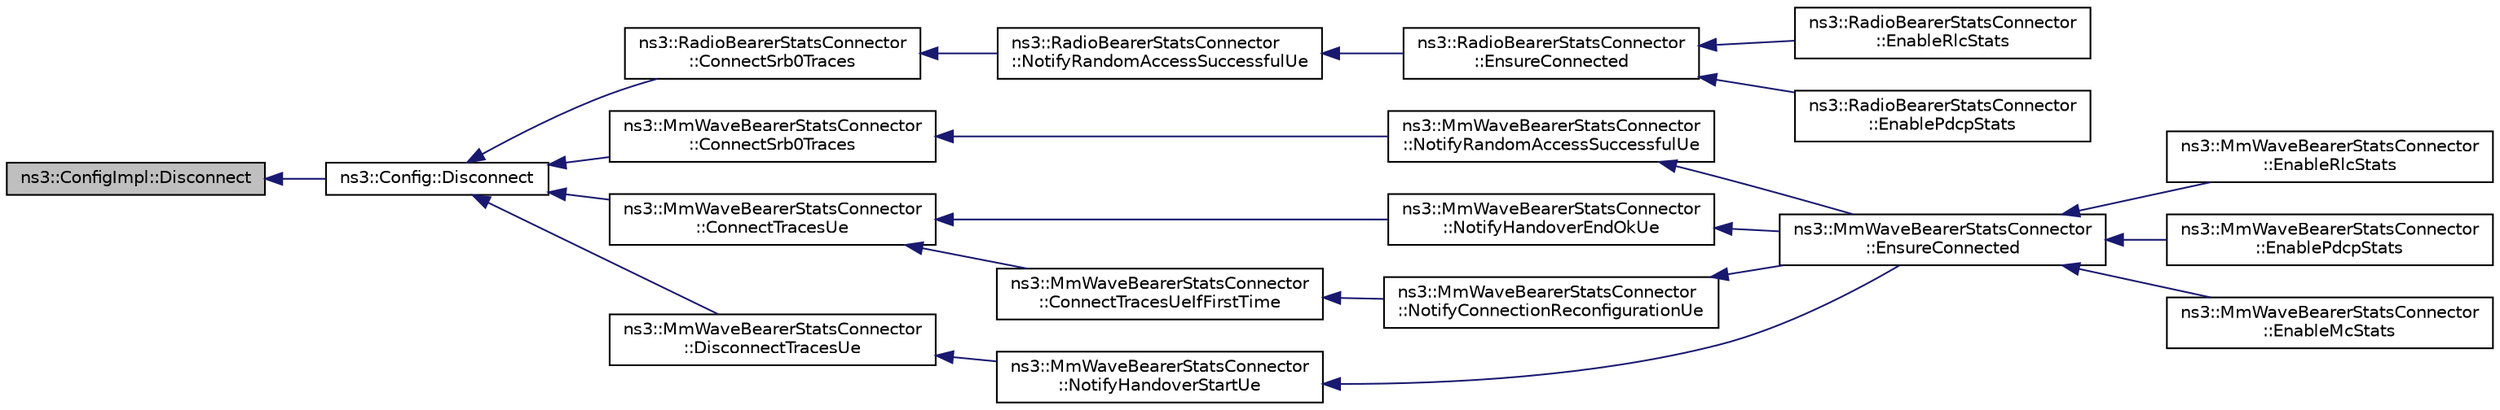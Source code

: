 digraph "ns3::ConfigImpl::Disconnect"
{
  edge [fontname="Helvetica",fontsize="10",labelfontname="Helvetica",labelfontsize="10"];
  node [fontname="Helvetica",fontsize="10",shape=record];
  rankdir="LR";
  Node1 [label="ns3::ConfigImpl::Disconnect",height=0.2,width=0.4,color="black", fillcolor="grey75", style="filled", fontcolor="black"];
  Node1 -> Node2 [dir="back",color="midnightblue",fontsize="10",style="solid"];
  Node2 [label="ns3::Config::Disconnect",height=0.2,width=0.4,color="black", fillcolor="white", style="filled",URL="$d1/d44/group__config.html#ga33e975bd2ed84e3353b2a3356d90fc1d"];
  Node2 -> Node3 [dir="back",color="midnightblue",fontsize="10",style="solid"];
  Node3 [label="ns3::RadioBearerStatsConnector\l::ConnectSrb0Traces",height=0.2,width=0.4,color="black", fillcolor="white", style="filled",URL="$d7/d1f/classns3_1_1RadioBearerStatsConnector.html#a717b470bb9a095dfb9d44c34c1b09e15"];
  Node3 -> Node4 [dir="back",color="midnightblue",fontsize="10",style="solid"];
  Node4 [label="ns3::RadioBearerStatsConnector\l::NotifyRandomAccessSuccessfulUe",height=0.2,width=0.4,color="black", fillcolor="white", style="filled",URL="$d7/d1f/classns3_1_1RadioBearerStatsConnector.html#a2bd1e59ad20e4959925ee606ac324a42"];
  Node4 -> Node5 [dir="back",color="midnightblue",fontsize="10",style="solid"];
  Node5 [label="ns3::RadioBearerStatsConnector\l::EnsureConnected",height=0.2,width=0.4,color="black", fillcolor="white", style="filled",URL="$d7/d1f/classns3_1_1RadioBearerStatsConnector.html#aba249ded64e78b11c7d2d54354118154"];
  Node5 -> Node6 [dir="back",color="midnightblue",fontsize="10",style="solid"];
  Node6 [label="ns3::RadioBearerStatsConnector\l::EnableRlcStats",height=0.2,width=0.4,color="black", fillcolor="white", style="filled",URL="$d7/d1f/classns3_1_1RadioBearerStatsConnector.html#a75ac2448eff569ea1b65671365191e2e"];
  Node5 -> Node7 [dir="back",color="midnightblue",fontsize="10",style="solid"];
  Node7 [label="ns3::RadioBearerStatsConnector\l::EnablePdcpStats",height=0.2,width=0.4,color="black", fillcolor="white", style="filled",URL="$d7/d1f/classns3_1_1RadioBearerStatsConnector.html#a28d09ec1f97c680dfe67ab91150fdfa4"];
  Node2 -> Node8 [dir="back",color="midnightblue",fontsize="10",style="solid"];
  Node8 [label="ns3::MmWaveBearerStatsConnector\l::ConnectSrb0Traces",height=0.2,width=0.4,color="black", fillcolor="white", style="filled",URL="$d7/d9f/classns3_1_1MmWaveBearerStatsConnector.html#a67ba4f3742257431e011553f70426f29"];
  Node8 -> Node9 [dir="back",color="midnightblue",fontsize="10",style="solid"];
  Node9 [label="ns3::MmWaveBearerStatsConnector\l::NotifyRandomAccessSuccessfulUe",height=0.2,width=0.4,color="black", fillcolor="white", style="filled",URL="$d7/d9f/classns3_1_1MmWaveBearerStatsConnector.html#af8b77855f80cb2735024e101e705d67f"];
  Node9 -> Node10 [dir="back",color="midnightblue",fontsize="10",style="solid"];
  Node10 [label="ns3::MmWaveBearerStatsConnector\l::EnsureConnected",height=0.2,width=0.4,color="black", fillcolor="white", style="filled",URL="$d7/d9f/classns3_1_1MmWaveBearerStatsConnector.html#ad020f15189eea1cb6a84555c452d21fd"];
  Node10 -> Node11 [dir="back",color="midnightblue",fontsize="10",style="solid"];
  Node11 [label="ns3::MmWaveBearerStatsConnector\l::EnableRlcStats",height=0.2,width=0.4,color="black", fillcolor="white", style="filled",URL="$d7/d9f/classns3_1_1MmWaveBearerStatsConnector.html#a2f5728fc0218f779fe5802e931fb97f3"];
  Node10 -> Node12 [dir="back",color="midnightblue",fontsize="10",style="solid"];
  Node12 [label="ns3::MmWaveBearerStatsConnector\l::EnablePdcpStats",height=0.2,width=0.4,color="black", fillcolor="white", style="filled",URL="$d7/d9f/classns3_1_1MmWaveBearerStatsConnector.html#a3ec51213db090a61e74609a2bc2653f1"];
  Node10 -> Node13 [dir="back",color="midnightblue",fontsize="10",style="solid"];
  Node13 [label="ns3::MmWaveBearerStatsConnector\l::EnableMcStats",height=0.2,width=0.4,color="black", fillcolor="white", style="filled",URL="$d7/d9f/classns3_1_1MmWaveBearerStatsConnector.html#a2b556a8fbded9ce4a117a5757c124b18"];
  Node2 -> Node14 [dir="back",color="midnightblue",fontsize="10",style="solid"];
  Node14 [label="ns3::MmWaveBearerStatsConnector\l::ConnectTracesUe",height=0.2,width=0.4,color="black", fillcolor="white", style="filled",URL="$d7/d9f/classns3_1_1MmWaveBearerStatsConnector.html#a882bb5b8aaf506a22a03642ec16c30a7"];
  Node14 -> Node15 [dir="back",color="midnightblue",fontsize="10",style="solid"];
  Node15 [label="ns3::MmWaveBearerStatsConnector\l::NotifyHandoverEndOkUe",height=0.2,width=0.4,color="black", fillcolor="white", style="filled",URL="$d7/d9f/classns3_1_1MmWaveBearerStatsConnector.html#a8508fad62fbd6421001c7092ca96edbf"];
  Node15 -> Node10 [dir="back",color="midnightblue",fontsize="10",style="solid"];
  Node14 -> Node16 [dir="back",color="midnightblue",fontsize="10",style="solid"];
  Node16 [label="ns3::MmWaveBearerStatsConnector\l::ConnectTracesUeIfFirstTime",height=0.2,width=0.4,color="black", fillcolor="white", style="filled",URL="$d7/d9f/classns3_1_1MmWaveBearerStatsConnector.html#a6fa940ec5e2de1d0ccd464d3ebfd8e16"];
  Node16 -> Node17 [dir="back",color="midnightblue",fontsize="10",style="solid"];
  Node17 [label="ns3::MmWaveBearerStatsConnector\l::NotifyConnectionReconfigurationUe",height=0.2,width=0.4,color="black", fillcolor="white", style="filled",URL="$d7/d9f/classns3_1_1MmWaveBearerStatsConnector.html#aca34f8d00bf86a9974663c869573e6af"];
  Node17 -> Node10 [dir="back",color="midnightblue",fontsize="10",style="solid"];
  Node2 -> Node18 [dir="back",color="midnightblue",fontsize="10",style="solid"];
  Node18 [label="ns3::MmWaveBearerStatsConnector\l::DisconnectTracesUe",height=0.2,width=0.4,color="black", fillcolor="white", style="filled",URL="$d7/d9f/classns3_1_1MmWaveBearerStatsConnector.html#a39d3fb2475f3c9cc08f17b5edf8ca0b0"];
  Node18 -> Node19 [dir="back",color="midnightblue",fontsize="10",style="solid"];
  Node19 [label="ns3::MmWaveBearerStatsConnector\l::NotifyHandoverStartUe",height=0.2,width=0.4,color="black", fillcolor="white", style="filled",URL="$d7/d9f/classns3_1_1MmWaveBearerStatsConnector.html#a256d437bf2591e6bd5a1b544969fd6f9"];
  Node19 -> Node10 [dir="back",color="midnightblue",fontsize="10",style="solid"];
}
